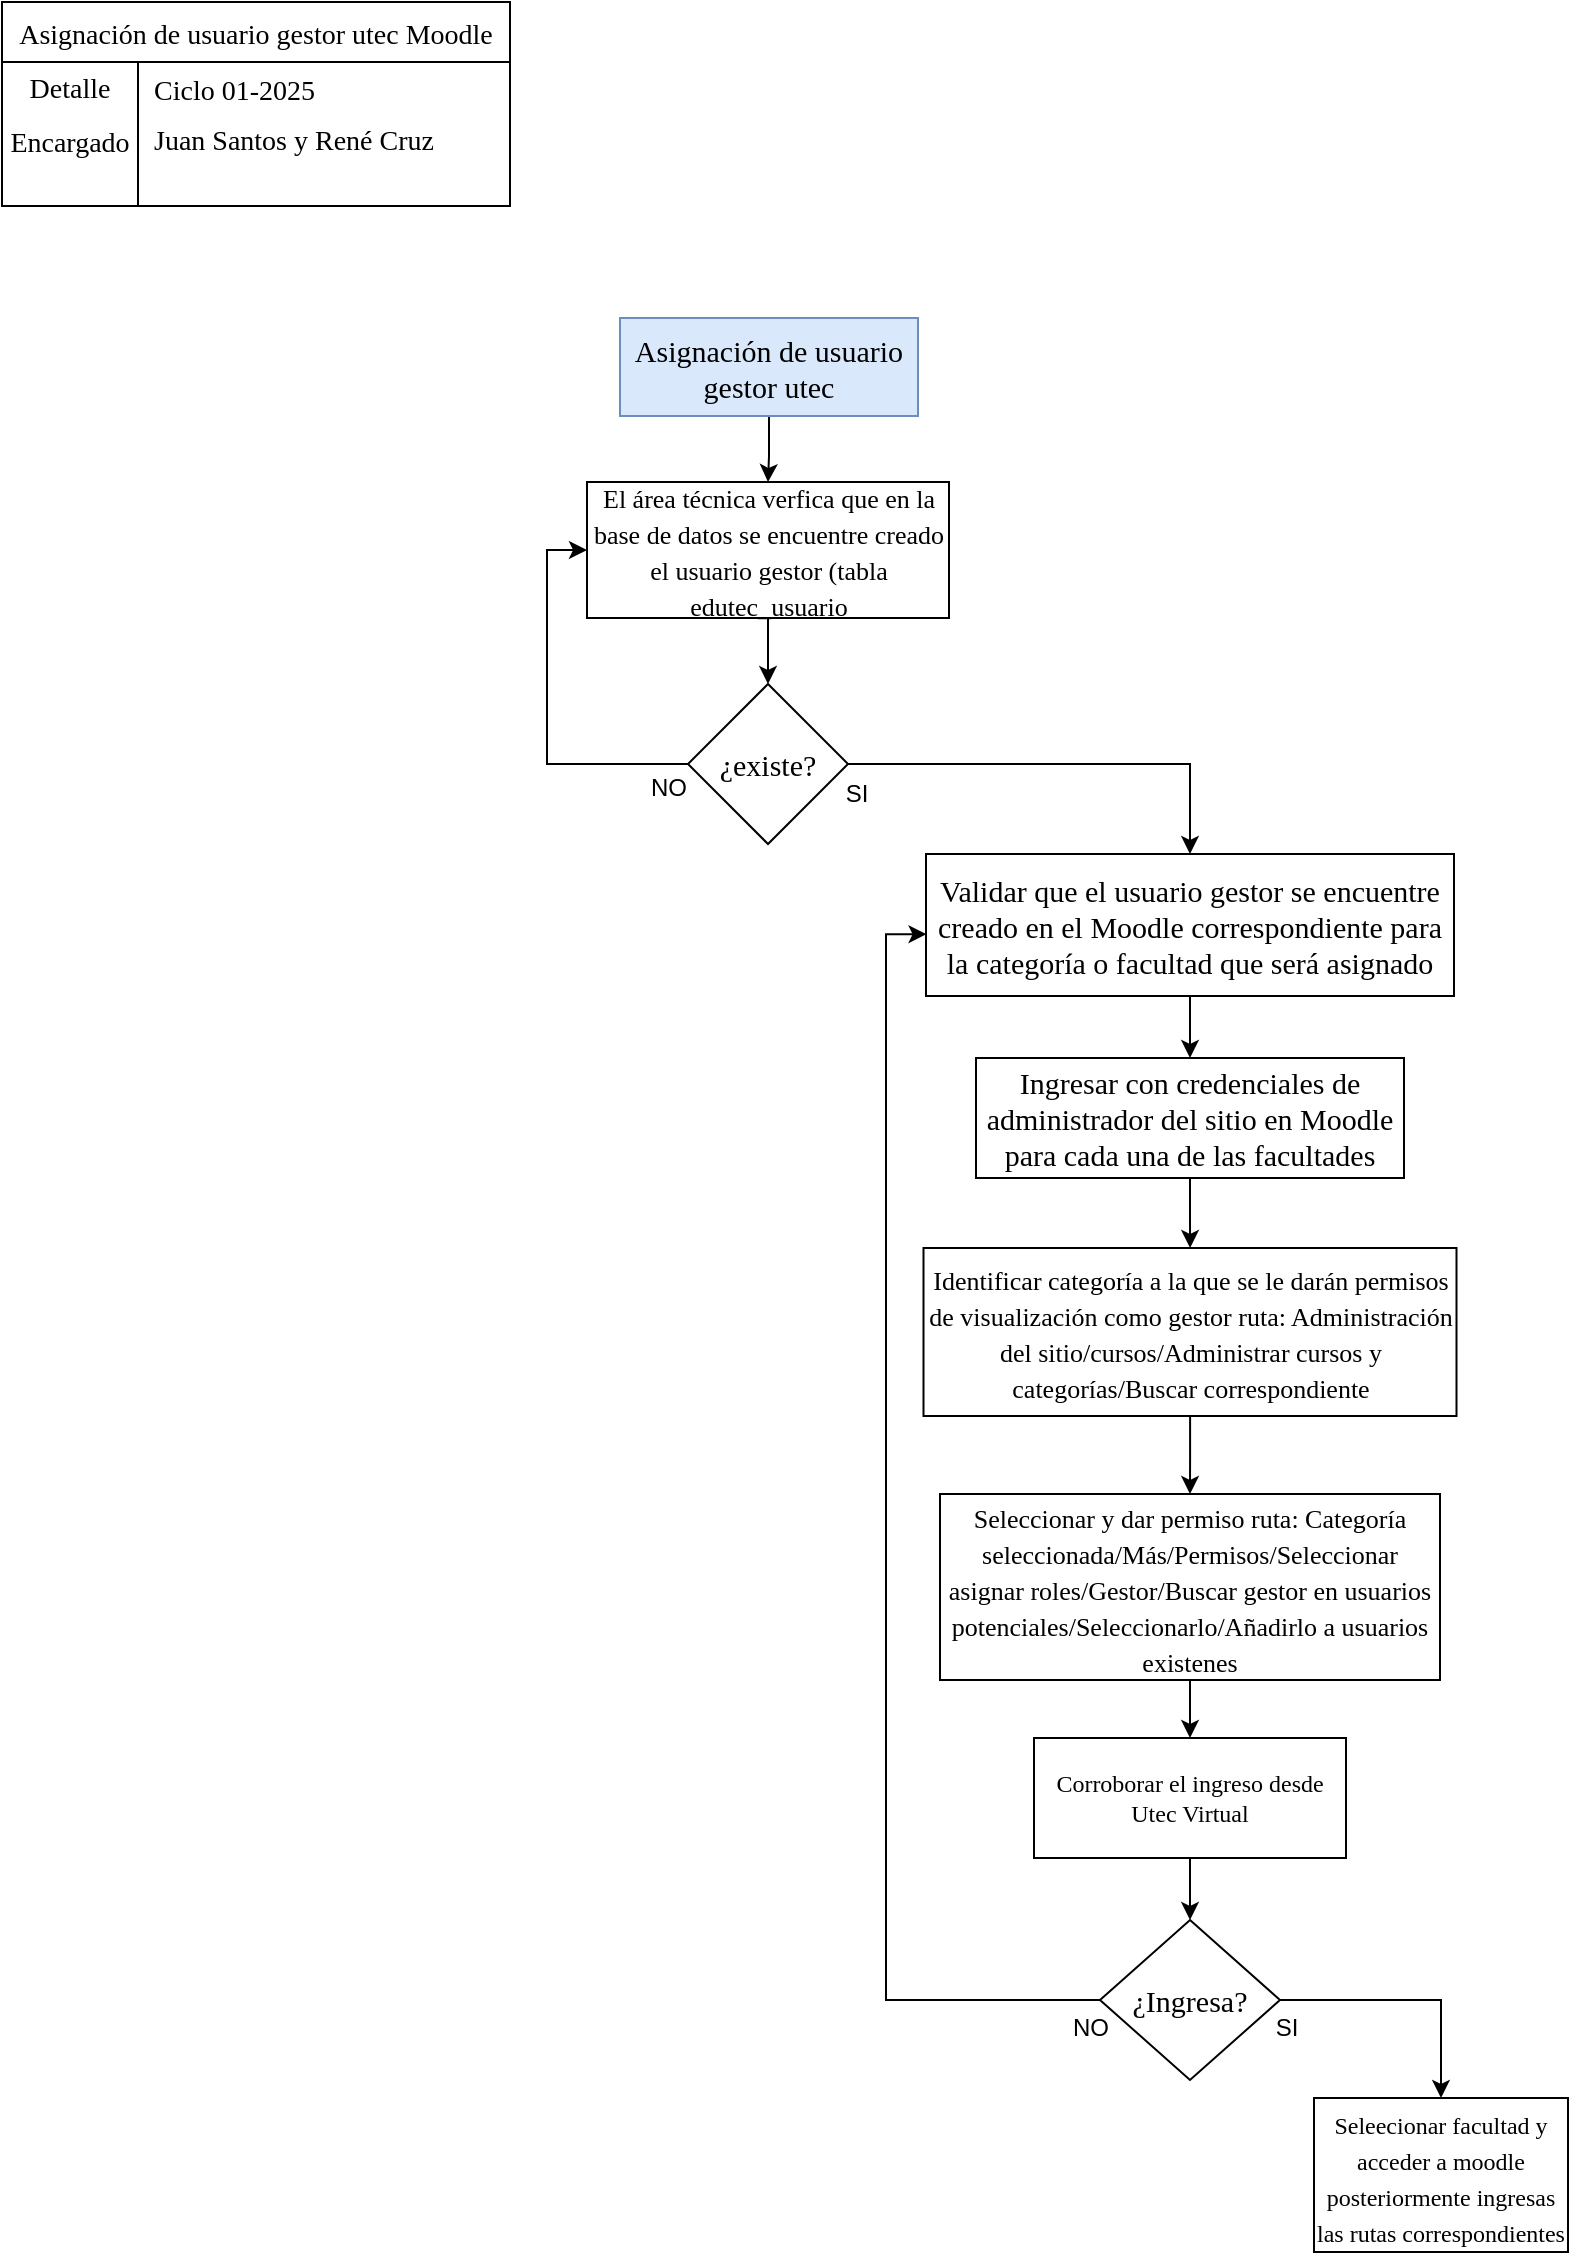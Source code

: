 <mxfile version="28.0.6">
  <diagram name="Página-1" id="x8mAN-xhyynOf6mnerNl">
    <mxGraphModel dx="1678" dy="989" grid="0" gridSize="10" guides="1" tooltips="1" connect="1" arrows="1" fold="1" page="1" pageScale="1" pageWidth="827" pageHeight="1169" math="0" shadow="0">
      <root>
        <mxCell id="0" />
        <mxCell id="1" parent="0" />
        <mxCell id="nG4wR3UToRIBh0KsuIuJ-1" value="Asignación de usuario gestor utec Moodle" style="shape=table;startSize=30;container=1;collapsible=0;childLayout=tableLayout;fixedRows=1;rowLines=0;fontStyle=0;strokeColor=default;fontSize=14;fontFamily=Times New Roman;" vertex="1" parent="1">
          <mxGeometry x="30" y="18" width="254" height="102" as="geometry" />
        </mxCell>
        <mxCell id="nG4wR3UToRIBh0KsuIuJ-2" value="" style="shape=tableRow;horizontal=0;startSize=0;swimlaneHead=0;swimlaneBody=0;top=0;left=0;bottom=0;right=0;collapsible=0;dropTarget=0;fillColor=none;points=[[0,0.5],[1,0.5]];portConstraint=eastwest;strokeColor=inherit;fontSize=16;fontFamily=Times New Roman;" vertex="1" parent="nG4wR3UToRIBh0KsuIuJ-1">
          <mxGeometry y="30" width="254" height="26" as="geometry" />
        </mxCell>
        <mxCell id="nG4wR3UToRIBh0KsuIuJ-3" value="&lt;font style=&quot;font-size: 14px;&quot;&gt;Detalle&lt;/font&gt;&lt;div&gt;&lt;br&gt;&lt;/div&gt;" style="shape=partialRectangle;html=1;whiteSpace=wrap;connectable=0;fillColor=none;top=0;left=0;bottom=0;right=0;overflow=hidden;pointerEvents=1;strokeColor=inherit;fontSize=16;fontFamily=Times New Roman;" vertex="1" parent="nG4wR3UToRIBh0KsuIuJ-2">
          <mxGeometry width="68" height="26" as="geometry">
            <mxRectangle width="68" height="26" as="alternateBounds" />
          </mxGeometry>
        </mxCell>
        <mxCell id="nG4wR3UToRIBh0KsuIuJ-4" value="&lt;font style=&quot;font-size: 14px;&quot;&gt;Ciclo 01-2025&lt;/font&gt;" style="shape=partialRectangle;html=1;whiteSpace=wrap;connectable=0;fillColor=none;top=0;left=0;bottom=0;right=0;align=left;spacingLeft=6;overflow=hidden;strokeColor=inherit;fontSize=16;fontFamily=Times New Roman;" vertex="1" parent="nG4wR3UToRIBh0KsuIuJ-2">
          <mxGeometry x="68" width="186" height="26" as="geometry">
            <mxRectangle width="186" height="26" as="alternateBounds" />
          </mxGeometry>
        </mxCell>
        <mxCell id="nG4wR3UToRIBh0KsuIuJ-5" value="" style="shape=tableRow;horizontal=0;startSize=0;swimlaneHead=0;swimlaneBody=0;top=0;left=0;bottom=0;right=0;collapsible=0;dropTarget=0;fillColor=none;points=[[0,0.5],[1,0.5]];portConstraint=eastwest;strokeColor=inherit;fontSize=16;fontFamily=Times New Roman;" vertex="1" parent="nG4wR3UToRIBh0KsuIuJ-1">
          <mxGeometry y="56" width="254" height="26" as="geometry" />
        </mxCell>
        <mxCell id="nG4wR3UToRIBh0KsuIuJ-6" value="&lt;font style=&quot;font-size: 14px;&quot;&gt;Encargado&lt;/font&gt;" style="shape=partialRectangle;html=1;whiteSpace=wrap;connectable=0;fillColor=none;top=0;left=0;bottom=0;right=0;overflow=hidden;strokeColor=inherit;fontSize=16;fontFamily=Times New Roman;" vertex="1" parent="nG4wR3UToRIBh0KsuIuJ-5">
          <mxGeometry width="68" height="26" as="geometry">
            <mxRectangle width="68" height="26" as="alternateBounds" />
          </mxGeometry>
        </mxCell>
        <mxCell id="nG4wR3UToRIBh0KsuIuJ-7" value="&lt;font style=&quot;font-size: 14px;&quot;&gt;Juan Santos y René Cruz&lt;/font&gt;&lt;div&gt;&lt;br&gt;&lt;/div&gt;" style="shape=partialRectangle;html=1;whiteSpace=wrap;connectable=0;fillColor=none;top=0;left=0;bottom=0;right=0;align=left;spacingLeft=6;overflow=hidden;strokeColor=inherit;fontSize=16;fontFamily=Times New Roman;" vertex="1" parent="nG4wR3UToRIBh0KsuIuJ-5">
          <mxGeometry x="68" width="186" height="26" as="geometry">
            <mxRectangle width="186" height="26" as="alternateBounds" />
          </mxGeometry>
        </mxCell>
        <mxCell id="nG4wR3UToRIBh0KsuIuJ-8" value="" style="shape=tableRow;horizontal=0;startSize=0;swimlaneHead=0;swimlaneBody=0;top=0;left=0;bottom=0;right=0;collapsible=0;dropTarget=0;fillColor=none;points=[[0,0.5],[1,0.5]];portConstraint=eastwest;strokeColor=inherit;fontSize=16;fontFamily=Times New Roman;" vertex="1" parent="nG4wR3UToRIBh0KsuIuJ-1">
          <mxGeometry y="82" width="254" height="20" as="geometry" />
        </mxCell>
        <mxCell id="nG4wR3UToRIBh0KsuIuJ-9" value="" style="shape=partialRectangle;html=1;whiteSpace=wrap;connectable=0;fillColor=none;top=0;left=0;bottom=0;right=0;overflow=hidden;strokeColor=inherit;fontSize=16;fontFamily=Times New Roman;" vertex="1" parent="nG4wR3UToRIBh0KsuIuJ-8">
          <mxGeometry width="68" height="20" as="geometry">
            <mxRectangle width="68" height="20" as="alternateBounds" />
          </mxGeometry>
        </mxCell>
        <mxCell id="nG4wR3UToRIBh0KsuIuJ-10" value="" style="shape=partialRectangle;html=1;whiteSpace=wrap;connectable=0;fillColor=none;top=0;left=0;bottom=0;right=0;align=left;spacingLeft=6;overflow=hidden;strokeColor=inherit;fontSize=16;fontFamily=Times New Roman;" vertex="1" parent="nG4wR3UToRIBh0KsuIuJ-8">
          <mxGeometry x="68" width="186" height="20" as="geometry">
            <mxRectangle width="186" height="20" as="alternateBounds" />
          </mxGeometry>
        </mxCell>
        <mxCell id="nG4wR3UToRIBh0KsuIuJ-13" value="" style="edgeStyle=orthogonalEdgeStyle;rounded=0;orthogonalLoop=1;jettySize=auto;html=1;" edge="1" parent="1" source="nG4wR3UToRIBh0KsuIuJ-11" target="nG4wR3UToRIBh0KsuIuJ-12">
          <mxGeometry relative="1" as="geometry" />
        </mxCell>
        <mxCell id="nG4wR3UToRIBh0KsuIuJ-11" value="Asignación de usuario gestor utec" style="rounded=0;whiteSpace=wrap;html=1;fillColor=#dae8fc;strokeColor=#6c8ebf;fontFamily=Times New Roman;fontSize=15;" vertex="1" parent="1">
          <mxGeometry x="339" y="176" width="149" height="49" as="geometry" />
        </mxCell>
        <mxCell id="nG4wR3UToRIBh0KsuIuJ-17" value="" style="edgeStyle=orthogonalEdgeStyle;rounded=0;orthogonalLoop=1;jettySize=auto;html=1;" edge="1" parent="1" source="nG4wR3UToRIBh0KsuIuJ-12" target="nG4wR3UToRIBh0KsuIuJ-16">
          <mxGeometry relative="1" as="geometry" />
        </mxCell>
        <mxCell id="nG4wR3UToRIBh0KsuIuJ-12" value="&lt;font style=&quot;font-size: 13px;&quot;&gt;El área técnica verfica que en la base de datos se encuentre creado el usuario gestor (tabla edutec_usuario&lt;/font&gt;" style="whiteSpace=wrap;html=1;fontSize=15;fontFamily=Times New Roman;rounded=0;" vertex="1" parent="1">
          <mxGeometry x="322.5" y="258" width="181" height="68" as="geometry" />
        </mxCell>
        <mxCell id="nG4wR3UToRIBh0KsuIuJ-21" value="" style="edgeStyle=orthogonalEdgeStyle;rounded=0;orthogonalLoop=1;jettySize=auto;html=1;" edge="1" parent="1" source="nG4wR3UToRIBh0KsuIuJ-16" target="nG4wR3UToRIBh0KsuIuJ-20">
          <mxGeometry relative="1" as="geometry" />
        </mxCell>
        <mxCell id="nG4wR3UToRIBh0KsuIuJ-43" style="edgeStyle=orthogonalEdgeStyle;rounded=0;orthogonalLoop=1;jettySize=auto;html=1;exitX=0;exitY=0.5;exitDx=0;exitDy=0;entryX=0;entryY=0.5;entryDx=0;entryDy=0;" edge="1" parent="1" source="nG4wR3UToRIBh0KsuIuJ-16" target="nG4wR3UToRIBh0KsuIuJ-12">
          <mxGeometry relative="1" as="geometry" />
        </mxCell>
        <mxCell id="nG4wR3UToRIBh0KsuIuJ-16" value="¿existe?" style="rhombus;whiteSpace=wrap;html=1;fontSize=15;fontFamily=Times New Roman;rounded=0;" vertex="1" parent="1">
          <mxGeometry x="373" y="359" width="80" height="80" as="geometry" />
        </mxCell>
        <mxCell id="nG4wR3UToRIBh0KsuIuJ-18" value="SI" style="text;html=1;align=center;verticalAlign=middle;resizable=0;points=[];autosize=1;strokeColor=none;fillColor=none;" vertex="1" parent="1">
          <mxGeometry x="442" y="401" width="29" height="26" as="geometry" />
        </mxCell>
        <mxCell id="nG4wR3UToRIBh0KsuIuJ-23" value="" style="edgeStyle=orthogonalEdgeStyle;rounded=0;orthogonalLoop=1;jettySize=auto;html=1;fontSize=12;" edge="1" parent="1" source="nG4wR3UToRIBh0KsuIuJ-20" target="nG4wR3UToRIBh0KsuIuJ-22">
          <mxGeometry relative="1" as="geometry" />
        </mxCell>
        <mxCell id="nG4wR3UToRIBh0KsuIuJ-20" value="Validar que el usuario gestor se encuentre creado en el Moodle correspondiente para la categoría o facultad que será asignado" style="whiteSpace=wrap;html=1;fontSize=15;fontFamily=Times New Roman;rounded=0;" vertex="1" parent="1">
          <mxGeometry x="492" y="444" width="264" height="71" as="geometry" />
        </mxCell>
        <mxCell id="nG4wR3UToRIBh0KsuIuJ-25" value="" style="edgeStyle=orthogonalEdgeStyle;rounded=0;orthogonalLoop=1;jettySize=auto;html=1;fontSize=12;" edge="1" parent="1" source="nG4wR3UToRIBh0KsuIuJ-22" target="nG4wR3UToRIBh0KsuIuJ-24">
          <mxGeometry relative="1" as="geometry" />
        </mxCell>
        <mxCell id="nG4wR3UToRIBh0KsuIuJ-22" value="&lt;font style=&quot;font-size: 15px;&quot;&gt;Ingresar con credenciales de administrador del sitio en Moodle para cada una de las facultades&lt;/font&gt;" style="whiteSpace=wrap;html=1;fontSize=12;fontFamily=Times New Roman;rounded=0;" vertex="1" parent="1">
          <mxGeometry x="517" y="546" width="214" height="60" as="geometry" />
        </mxCell>
        <mxCell id="nG4wR3UToRIBh0KsuIuJ-27" value="" style="edgeStyle=orthogonalEdgeStyle;rounded=0;orthogonalLoop=1;jettySize=auto;html=1;fontSize=12;" edge="1" parent="1" source="nG4wR3UToRIBh0KsuIuJ-24" target="nG4wR3UToRIBh0KsuIuJ-26">
          <mxGeometry relative="1" as="geometry" />
        </mxCell>
        <mxCell id="nG4wR3UToRIBh0KsuIuJ-24" value="&lt;font style=&quot;font-size: 13px;&quot;&gt;Identificar categoría a la que se le darán permisos de visualización como gestor ruta: Administración del sitio/cursos/Administrar cursos y categorías/Buscar correspondiente&lt;/font&gt;" style="whiteSpace=wrap;html=1;fontSize=15;fontFamily=Times New Roman;rounded=0;" vertex="1" parent="1">
          <mxGeometry x="490.75" y="641" width="266.5" height="84" as="geometry" />
        </mxCell>
        <mxCell id="nG4wR3UToRIBh0KsuIuJ-29" value="" style="edgeStyle=orthogonalEdgeStyle;rounded=0;orthogonalLoop=1;jettySize=auto;html=1;fontSize=12;" edge="1" parent="1" source="nG4wR3UToRIBh0KsuIuJ-26" target="nG4wR3UToRIBh0KsuIuJ-28">
          <mxGeometry relative="1" as="geometry" />
        </mxCell>
        <mxCell id="nG4wR3UToRIBh0KsuIuJ-26" value="&lt;font style=&quot;font-size: 13px;&quot;&gt;Seleccionar y dar permiso ruta: Categoría seleccionada/Más/Permisos/Seleccionar asignar roles/Gestor/Buscar gestor en usuarios potenciales/Seleccionarlo/Añadirlo a usuarios existenes&lt;/font&gt;" style="whiteSpace=wrap;html=1;fontSize=15;fontFamily=Times New Roman;rounded=0;" vertex="1" parent="1">
          <mxGeometry x="499" y="764" width="250" height="93" as="geometry" />
        </mxCell>
        <mxCell id="nG4wR3UToRIBh0KsuIuJ-31" value="" style="edgeStyle=orthogonalEdgeStyle;rounded=0;orthogonalLoop=1;jettySize=auto;html=1;" edge="1" parent="1" source="nG4wR3UToRIBh0KsuIuJ-28" target="nG4wR3UToRIBh0KsuIuJ-30">
          <mxGeometry relative="1" as="geometry" />
        </mxCell>
        <mxCell id="nG4wR3UToRIBh0KsuIuJ-28" value="Corroborar el ingreso desde Utec Virtual" style="whiteSpace=wrap;html=1;fontSize=12;fontFamily=Times New Roman;rounded=0;" vertex="1" parent="1">
          <mxGeometry x="546" y="886" width="156" height="60" as="geometry" />
        </mxCell>
        <mxCell id="nG4wR3UToRIBh0KsuIuJ-33" value="" style="edgeStyle=orthogonalEdgeStyle;rounded=0;orthogonalLoop=1;jettySize=auto;html=1;" edge="1" parent="1" source="nG4wR3UToRIBh0KsuIuJ-30" target="nG4wR3UToRIBh0KsuIuJ-32">
          <mxGeometry relative="1" as="geometry" />
        </mxCell>
        <mxCell id="nG4wR3UToRIBh0KsuIuJ-30" value="¿Ingresa?" style="rhombus;whiteSpace=wrap;html=1;fontSize=15;fontFamily=Times New Roman;rounded=0;" vertex="1" parent="1">
          <mxGeometry x="579" y="977" width="90" height="80" as="geometry" />
        </mxCell>
        <mxCell id="nG4wR3UToRIBh0KsuIuJ-32" value="&lt;font style=&quot;font-size: 12px;&quot;&gt;Seleecionar facultad y acceder a moodle posteriormente ingresas las rutas correspondientes&lt;/font&gt;" style="whiteSpace=wrap;html=1;fontSize=15;fontFamily=Times New Roman;rounded=0;" vertex="1" parent="1">
          <mxGeometry x="686" y="1066" width="127" height="77" as="geometry" />
        </mxCell>
        <mxCell id="nG4wR3UToRIBh0KsuIuJ-34" value="SI" style="text;html=1;align=center;verticalAlign=middle;resizable=0;points=[];autosize=1;strokeColor=none;fillColor=none;" vertex="1" parent="1">
          <mxGeometry x="657" y="1018" width="29" height="26" as="geometry" />
        </mxCell>
        <mxCell id="nG4wR3UToRIBh0KsuIuJ-35" value="NO" style="text;html=1;align=center;verticalAlign=middle;resizable=0;points=[];autosize=1;strokeColor=none;fillColor=none;" vertex="1" parent="1">
          <mxGeometry x="556" y="1018" width="36" height="26" as="geometry" />
        </mxCell>
        <mxCell id="nG4wR3UToRIBh0KsuIuJ-39" style="edgeStyle=orthogonalEdgeStyle;rounded=0;orthogonalLoop=1;jettySize=auto;html=1;exitX=0;exitY=0.5;exitDx=0;exitDy=0;entryX=0.001;entryY=0.565;entryDx=0;entryDy=0;entryPerimeter=0;" edge="1" parent="1" source="nG4wR3UToRIBh0KsuIuJ-30" target="nG4wR3UToRIBh0KsuIuJ-20">
          <mxGeometry relative="1" as="geometry" />
        </mxCell>
        <mxCell id="nG4wR3UToRIBh0KsuIuJ-44" value="NO" style="text;html=1;align=center;verticalAlign=middle;resizable=0;points=[];autosize=1;strokeColor=none;fillColor=none;" vertex="1" parent="1">
          <mxGeometry x="345" y="398" width="36" height="26" as="geometry" />
        </mxCell>
      </root>
    </mxGraphModel>
  </diagram>
</mxfile>
